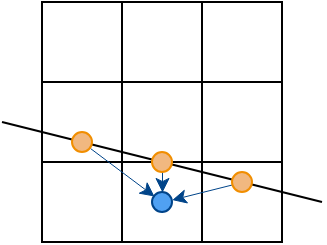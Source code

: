 <mxfile version="21.3.2" type="device">
  <diagram name="Página-1" id="T4vvddO6oG1vdCipwLHY">
    <mxGraphModel dx="358" dy="201" grid="1" gridSize="10" guides="1" tooltips="1" connect="1" arrows="1" fold="1" page="1" pageScale="1" pageWidth="1169" pageHeight="827" math="0" shadow="0">
      <root>
        <mxCell id="0" />
        <mxCell id="1" parent="0" />
        <mxCell id="iRn7FRCo_6LsqSLcC2iQ-1" value="" style="shape=table;startSize=0;container=1;collapsible=0;childLayout=tableLayout;fontSize=16;" parent="1" vertex="1">
          <mxGeometry x="320" y="280" width="120" height="120" as="geometry" />
        </mxCell>
        <mxCell id="iRn7FRCo_6LsqSLcC2iQ-2" value="" style="shape=tableRow;horizontal=0;startSize=0;swimlaneHead=0;swimlaneBody=0;strokeColor=inherit;top=0;left=0;bottom=0;right=0;collapsible=0;dropTarget=0;fillColor=none;points=[[0,0.5],[1,0.5]];portConstraint=eastwest;fontSize=16;" parent="iRn7FRCo_6LsqSLcC2iQ-1" vertex="1">
          <mxGeometry width="120" height="40" as="geometry" />
        </mxCell>
        <mxCell id="iRn7FRCo_6LsqSLcC2iQ-3" value="" style="shape=partialRectangle;html=1;whiteSpace=wrap;connectable=0;strokeColor=inherit;overflow=hidden;fillColor=none;top=0;left=0;bottom=0;right=0;pointerEvents=1;fontSize=16;" parent="iRn7FRCo_6LsqSLcC2iQ-2" vertex="1">
          <mxGeometry width="40" height="40" as="geometry">
            <mxRectangle width="40" height="40" as="alternateBounds" />
          </mxGeometry>
        </mxCell>
        <mxCell id="iRn7FRCo_6LsqSLcC2iQ-4" value="" style="shape=partialRectangle;html=1;whiteSpace=wrap;connectable=0;strokeColor=inherit;overflow=hidden;fillColor=none;top=0;left=0;bottom=0;right=0;pointerEvents=1;fontSize=16;" parent="iRn7FRCo_6LsqSLcC2iQ-2" vertex="1">
          <mxGeometry x="40" width="40" height="40" as="geometry">
            <mxRectangle width="40" height="40" as="alternateBounds" />
          </mxGeometry>
        </mxCell>
        <mxCell id="iRn7FRCo_6LsqSLcC2iQ-5" value="" style="shape=partialRectangle;html=1;whiteSpace=wrap;connectable=0;strokeColor=inherit;overflow=hidden;fillColor=none;top=0;left=0;bottom=0;right=0;pointerEvents=1;fontSize=16;" parent="iRn7FRCo_6LsqSLcC2iQ-2" vertex="1">
          <mxGeometry x="80" width="40" height="40" as="geometry">
            <mxRectangle width="40" height="40" as="alternateBounds" />
          </mxGeometry>
        </mxCell>
        <mxCell id="iRn7FRCo_6LsqSLcC2iQ-6" value="" style="shape=tableRow;horizontal=0;startSize=0;swimlaneHead=0;swimlaneBody=0;strokeColor=inherit;top=0;left=0;bottom=0;right=0;collapsible=0;dropTarget=0;fillColor=none;points=[[0,0.5],[1,0.5]];portConstraint=eastwest;fontSize=16;" parent="iRn7FRCo_6LsqSLcC2iQ-1" vertex="1">
          <mxGeometry y="40" width="120" height="40" as="geometry" />
        </mxCell>
        <mxCell id="iRn7FRCo_6LsqSLcC2iQ-7" value="" style="shape=partialRectangle;html=1;whiteSpace=wrap;connectable=0;strokeColor=inherit;overflow=hidden;fillColor=none;top=0;left=0;bottom=0;right=0;pointerEvents=1;fontSize=16;" parent="iRn7FRCo_6LsqSLcC2iQ-6" vertex="1">
          <mxGeometry width="40" height="40" as="geometry">
            <mxRectangle width="40" height="40" as="alternateBounds" />
          </mxGeometry>
        </mxCell>
        <mxCell id="iRn7FRCo_6LsqSLcC2iQ-8" value="" style="shape=partialRectangle;html=1;whiteSpace=wrap;connectable=0;strokeColor=inherit;overflow=hidden;fillColor=none;top=0;left=0;bottom=0;right=0;pointerEvents=1;fontSize=16;" parent="iRn7FRCo_6LsqSLcC2iQ-6" vertex="1">
          <mxGeometry x="40" width="40" height="40" as="geometry">
            <mxRectangle width="40" height="40" as="alternateBounds" />
          </mxGeometry>
        </mxCell>
        <mxCell id="iRn7FRCo_6LsqSLcC2iQ-9" value="" style="shape=partialRectangle;html=1;whiteSpace=wrap;connectable=0;strokeColor=inherit;overflow=hidden;fillColor=none;top=0;left=0;bottom=0;right=0;pointerEvents=1;fontSize=16;" parent="iRn7FRCo_6LsqSLcC2iQ-6" vertex="1">
          <mxGeometry x="80" width="40" height="40" as="geometry">
            <mxRectangle width="40" height="40" as="alternateBounds" />
          </mxGeometry>
        </mxCell>
        <mxCell id="iRn7FRCo_6LsqSLcC2iQ-10" value="" style="shape=tableRow;horizontal=0;startSize=0;swimlaneHead=0;swimlaneBody=0;strokeColor=inherit;top=0;left=0;bottom=0;right=0;collapsible=0;dropTarget=0;fillColor=none;points=[[0,0.5],[1,0.5]];portConstraint=eastwest;fontSize=16;" parent="iRn7FRCo_6LsqSLcC2iQ-1" vertex="1">
          <mxGeometry y="80" width="120" height="40" as="geometry" />
        </mxCell>
        <mxCell id="iRn7FRCo_6LsqSLcC2iQ-11" value="" style="shape=partialRectangle;html=1;whiteSpace=wrap;connectable=0;strokeColor=inherit;overflow=hidden;fillColor=none;top=0;left=0;bottom=0;right=0;pointerEvents=1;fontSize=16;" parent="iRn7FRCo_6LsqSLcC2iQ-10" vertex="1">
          <mxGeometry width="40" height="40" as="geometry">
            <mxRectangle width="40" height="40" as="alternateBounds" />
          </mxGeometry>
        </mxCell>
        <mxCell id="iRn7FRCo_6LsqSLcC2iQ-12" value="" style="shape=partialRectangle;html=1;whiteSpace=wrap;connectable=0;strokeColor=inherit;overflow=hidden;fillColor=none;top=0;left=0;bottom=0;right=0;pointerEvents=1;fontSize=16;" parent="iRn7FRCo_6LsqSLcC2iQ-10" vertex="1">
          <mxGeometry x="40" width="40" height="40" as="geometry">
            <mxRectangle width="40" height="40" as="alternateBounds" />
          </mxGeometry>
        </mxCell>
        <mxCell id="iRn7FRCo_6LsqSLcC2iQ-13" value="" style="shape=partialRectangle;html=1;whiteSpace=wrap;connectable=0;strokeColor=inherit;overflow=hidden;fillColor=none;top=0;left=0;bottom=0;right=0;pointerEvents=1;fontSize=16;" parent="iRn7FRCo_6LsqSLcC2iQ-10" vertex="1">
          <mxGeometry x="80" width="40" height="40" as="geometry">
            <mxRectangle width="40" height="40" as="alternateBounds" />
          </mxGeometry>
        </mxCell>
        <mxCell id="iRn7FRCo_6LsqSLcC2iQ-14" value="" style="endArrow=none;html=1;rounded=0;" parent="1" edge="1">
          <mxGeometry width="50" height="50" relative="1" as="geometry">
            <mxPoint x="300" y="340" as="sourcePoint" />
            <mxPoint x="460" y="380" as="targetPoint" />
          </mxGeometry>
        </mxCell>
        <mxCell id="iRn7FRCo_6LsqSLcC2iQ-30" style="edgeStyle=orthogonalEdgeStyle;rounded=0;orthogonalLoop=1;jettySize=auto;html=1;fillColor=#50A1F2;strokeColor=#004489;strokeWidth=0.5;" parent="1" source="iRn7FRCo_6LsqSLcC2iQ-16" target="iRn7FRCo_6LsqSLcC2iQ-24" edge="1">
          <mxGeometry relative="1" as="geometry" />
        </mxCell>
        <mxCell id="iRn7FRCo_6LsqSLcC2iQ-16" value="" style="ellipse;whiteSpace=wrap;html=1;aspect=fixed;fillColor=#F1B880;strokeColor=#f18e00;" parent="1" vertex="1">
          <mxGeometry x="375" y="355" width="10" height="10" as="geometry" />
        </mxCell>
        <mxCell id="ksdwcWDtu906gB7VYZDP-1" style="rounded=0;orthogonalLoop=1;jettySize=auto;html=1;fillColor=#50A1F2;strokeColor=#004489;strokeWidth=0.5;" edge="1" parent="1" source="iRn7FRCo_6LsqSLcC2iQ-21" target="iRn7FRCo_6LsqSLcC2iQ-24">
          <mxGeometry relative="1" as="geometry" />
        </mxCell>
        <mxCell id="iRn7FRCo_6LsqSLcC2iQ-21" value="" style="ellipse;whiteSpace=wrap;html=1;aspect=fixed;fillColor=#F1B880;strokeColor=#f18e00;" parent="1" vertex="1">
          <mxGeometry x="415" y="365" width="10" height="10" as="geometry" />
        </mxCell>
        <mxCell id="ksdwcWDtu906gB7VYZDP-2" style="rounded=0;orthogonalLoop=1;jettySize=auto;html=1;fillColor=#50A1F2;strokeColor=#004489;strokeWidth=0.5;" edge="1" parent="1" source="iRn7FRCo_6LsqSLcC2iQ-22" target="iRn7FRCo_6LsqSLcC2iQ-24">
          <mxGeometry relative="1" as="geometry" />
        </mxCell>
        <mxCell id="iRn7FRCo_6LsqSLcC2iQ-22" value="" style="ellipse;whiteSpace=wrap;html=1;aspect=fixed;fillColor=#F1B880;strokeColor=#f18e00;" parent="1" vertex="1">
          <mxGeometry x="335" y="345" width="10" height="10" as="geometry" />
        </mxCell>
        <mxCell id="iRn7FRCo_6LsqSLcC2iQ-24" value="" style="ellipse;whiteSpace=wrap;html=1;aspect=fixed;fillColor=#50A1F2;strokeColor=#004489;" parent="1" vertex="1">
          <mxGeometry x="375" y="375" width="10" height="10" as="geometry" />
        </mxCell>
      </root>
    </mxGraphModel>
  </diagram>
</mxfile>
